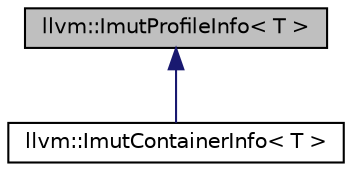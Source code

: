 digraph "llvm::ImutProfileInfo&lt; T &gt;"
{
 // LATEX_PDF_SIZE
  bgcolor="transparent";
  edge [fontname="Helvetica",fontsize="10",labelfontname="Helvetica",labelfontsize="10"];
  node [fontname="Helvetica",fontsize="10",shape="box"];
  Node1 [label="llvm::ImutProfileInfo\< T \>",height=0.2,width=0.4,color="black", fillcolor="grey75", style="filled", fontcolor="black",tooltip="Generic profile template."];
  Node1 -> Node2 [dir="back",color="midnightblue",fontsize="10",style="solid",fontname="Helvetica"];
  Node2 [label="llvm::ImutContainerInfo\< T \>",height=0.2,width=0.4,color="black",URL="$structllvm_1_1ImutContainerInfo.html",tooltip="ImutContainerInfo - Generic definition of comparison operations for elements of immutable containers ..."];
}
